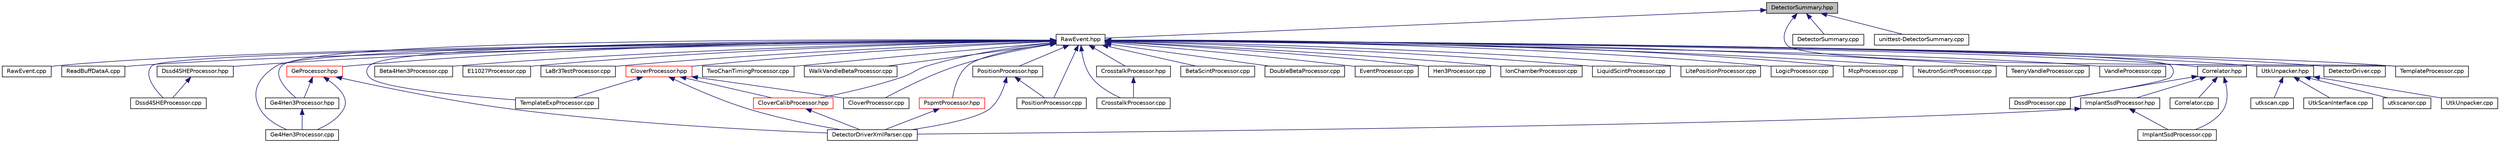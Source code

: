 digraph "DetectorSummary.hpp"
{
  edge [fontname="Helvetica",fontsize="10",labelfontname="Helvetica",labelfontsize="10"];
  node [fontname="Helvetica",fontsize="10",shape=record];
  Node1 [label="DetectorSummary.hpp",height=0.2,width=0.4,color="black", fillcolor="grey75", style="filled", fontcolor="black"];
  Node1 -> Node2 [dir="back",color="midnightblue",fontsize="10",style="solid",fontname="Helvetica"];
  Node2 [label="RawEvent.hpp",height=0.2,width=0.4,color="black", fillcolor="white", style="filled",URL="$d0/d24/_raw_event_8hpp.html",tooltip="Header file for the rawevent. "];
  Node2 -> Node3 [dir="back",color="midnightblue",fontsize="10",style="solid",fontname="Helvetica"];
  Node3 [label="Correlator.hpp",height=0.2,width=0.4,color="black", fillcolor="white", style="filled",URL="$d5/dc9/_correlator_8hpp.html",tooltip="Header file for correlation. "];
  Node3 -> Node4 [dir="back",color="midnightblue",fontsize="10",style="solid",fontname="Helvetica"];
  Node4 [label="Correlator.cpp",height=0.2,width=0.4,color="black", fillcolor="white", style="filled",URL="$d3/d79/_correlator_8cpp.html",tooltip="Correlates events. "];
  Node3 -> Node5 [dir="back",color="midnightblue",fontsize="10",style="solid",fontname="Helvetica"];
  Node5 [label="ImplantSsdProcessor.hpp",height=0.2,width=0.4,color="black", fillcolor="white", style="filled",URL="$d7/d7f/_implant_ssd_processor_8hpp.html",tooltip="Header file for an SSD detector for implantation and correlation. "];
  Node5 -> Node6 [dir="back",color="midnightblue",fontsize="10",style="solid",fontname="Helvetica"];
  Node6 [label="DetectorDriverXmlParser.cpp",height=0.2,width=0.4,color="black", fillcolor="white", style="filled",URL="$dc/d67/_detector_driver_xml_parser_8cpp.html",tooltip="Class to parse the DetectorDriver node. "];
  Node5 -> Node7 [dir="back",color="midnightblue",fontsize="10",style="solid",fontname="Helvetica"];
  Node7 [label="ImplantSsdProcessor.cpp",height=0.2,width=0.4,color="black", fillcolor="white", style="filled",URL="$d9/d43/_implant_ssd_processor_8cpp.html",tooltip="Handles ssd:implant detectors. "];
  Node3 -> Node8 [dir="back",color="midnightblue",fontsize="10",style="solid",fontname="Helvetica"];
  Node8 [label="DssdProcessor.cpp",height=0.2,width=0.4,color="black", fillcolor="white", style="filled",URL="$d5/d0b/_dssd_processor_8cpp.html",tooltip="Processes DSSD events. "];
  Node3 -> Node7 [dir="back",color="midnightblue",fontsize="10",style="solid",fontname="Helvetica"];
  Node2 -> Node9 [dir="back",color="midnightblue",fontsize="10",style="solid",fontname="Helvetica"];
  Node9 [label="UtkUnpacker.hpp",height=0.2,width=0.4,color="black", fillcolor="white", style="filled",URL="$d0/d9c/_utk_unpacker_8hpp.html"];
  Node9 -> Node10 [dir="back",color="midnightblue",fontsize="10",style="solid",fontname="Helvetica"];
  Node10 [label="utkscan.cpp",height=0.2,width=0.4,color="black", fillcolor="white", style="filled",URL="$d7/d8c/utkscan_8cpp.html"];
  Node9 -> Node11 [dir="back",color="midnightblue",fontsize="10",style="solid",fontname="Helvetica"];
  Node11 [label="UtkScanInterface.cpp",height=0.2,width=0.4,color="black", fillcolor="white", style="filled",URL="$d6/d72/_utk_scan_interface_8cpp.html",tooltip="Derived class handling the interface with utkscan. "];
  Node9 -> Node12 [dir="back",color="midnightblue",fontsize="10",style="solid",fontname="Helvetica"];
  Node12 [label="utkscanor.cpp",height=0.2,width=0.4,color="black", fillcolor="white", style="filled",URL="$d1/dd5/utkscanor_8cpp.html"];
  Node9 -> Node13 [dir="back",color="midnightblue",fontsize="10",style="solid",fontname="Helvetica"];
  Node13 [label="UtkUnpacker.cpp",height=0.2,width=0.4,color="black", fillcolor="white", style="filled",URL="$df/d40/_utk_unpacker_8cpp.html",tooltip="A child of the Unpacker class that is used to replace some of the functionality of the PixieStd..."];
  Node2 -> Node14 [dir="back",color="midnightblue",fontsize="10",style="solid",fontname="Helvetica"];
  Node14 [label="DetectorDriver.cpp",height=0.2,width=0.4,color="black", fillcolor="white", style="filled",URL="$d4/df5/_detector_driver_8cpp.html",tooltip="Main driver for event processing. "];
  Node2 -> Node15 [dir="back",color="midnightblue",fontsize="10",style="solid",fontname="Helvetica"];
  Node15 [label="RawEvent.cpp",height=0.2,width=0.4,color="black", fillcolor="white", style="filled",URL="$db/d1e/_raw_event_8cpp.html",tooltip="defines functions associated with a rawevent "];
  Node2 -> Node16 [dir="back",color="midnightblue",fontsize="10",style="solid",fontname="Helvetica"];
  Node16 [label="ReadBuffDataA.cpp",height=0.2,width=0.4,color="black", fillcolor="white", style="filled",URL="$df/d98/_read_buff_data_a_8cpp.html",tooltip="retrieve data from raw buffer array ibuf "];
  Node2 -> Node17 [dir="back",color="midnightblue",fontsize="10",style="solid",fontname="Helvetica"];
  Node17 [label="CrosstalkProcessor.hpp",height=0.2,width=0.4,color="black", fillcolor="white", style="filled",URL="$dc/d3f/_crosstalk_processor_8hpp.html",tooltip="A Crosstalk class to be used to build others. "];
  Node17 -> Node18 [dir="back",color="midnightblue",fontsize="10",style="solid",fontname="Helvetica"];
  Node18 [label="CrosstalkProcessor.cpp",height=0.2,width=0.4,color="black", fillcolor="white", style="filled",URL="$d9/d45/_crosstalk_processor_8cpp.html",tooltip="A Template processor class that can be used to build your own. "];
  Node2 -> Node19 [dir="back",color="midnightblue",fontsize="10",style="solid",fontname="Helvetica"];
  Node19 [label="Dssd4SHEProcessor.hpp",height=0.2,width=0.4,color="black", fillcolor="white", style="filled",URL="$d0/d02/_dssd4_s_h_e_processor_8hpp.html"];
  Node19 -> Node20 [dir="back",color="midnightblue",fontsize="10",style="solid",fontname="Helvetica"];
  Node20 [label="Dssd4SHEProcessor.cpp",height=0.2,width=0.4,color="black", fillcolor="white", style="filled",URL="$d1/d8f/_dssd4_s_h_e_processor_8cpp.html"];
  Node2 -> Node21 [dir="back",color="midnightblue",fontsize="10",style="solid",fontname="Helvetica"];
  Node21 [label="Ge4Hen3Processor.hpp",height=0.2,width=0.4,color="black", fillcolor="white", style="filled",URL="$d8/d6d/_ge4_hen3_processor_8hpp.html"];
  Node21 -> Node22 [dir="back",color="midnightblue",fontsize="10",style="solid",fontname="Helvetica"];
  Node22 [label="Ge4Hen3Processor.cpp",height=0.2,width=0.4,color="black", fillcolor="white", style="filled",URL="$d7/d18/_ge4_hen3_processor_8cpp.html"];
  Node2 -> Node23 [dir="back",color="midnightblue",fontsize="10",style="solid",fontname="Helvetica"];
  Node23 [label="Beta4Hen3Processor.cpp",height=0.2,width=0.4,color="black", fillcolor="white", style="filled",URL="$dd/df6/_beta4_hen3_processor_8cpp.html"];
  Node2 -> Node18 [dir="back",color="midnightblue",fontsize="10",style="solid",fontname="Helvetica"];
  Node2 -> Node20 [dir="back",color="midnightblue",fontsize="10",style="solid",fontname="Helvetica"];
  Node2 -> Node24 [dir="back",color="midnightblue",fontsize="10",style="solid",fontname="Helvetica"];
  Node24 [label="E11027Processor.cpp",height=0.2,width=0.4,color="black", fillcolor="white", style="filled",URL="$d1/d8b/_e11027_processor_8cpp.html",tooltip="Class that handles outputting MONA-LISA-SWEEPER timestamps from the E11027 experiment conducted at NS..."];
  Node2 -> Node22 [dir="back",color="midnightblue",fontsize="10",style="solid",fontname="Helvetica"];
  Node2 -> Node25 [dir="back",color="midnightblue",fontsize="10",style="solid",fontname="Helvetica"];
  Node25 [label="LaBr3TestProcessor.cpp",height=0.2,width=0.4,color="black", fillcolor="white", style="filled",URL="$d2/d5d/_la_br3_test_processor_8cpp.html",tooltip="A LaBr3Test processor class that can be used to build your own. "];
  Node2 -> Node26 [dir="back",color="midnightblue",fontsize="10",style="solid",fontname="Helvetica"];
  Node26 [label="TemplateExpProcessor.cpp",height=0.2,width=0.4,color="black", fillcolor="white", style="filled",URL="$de/dd7/_template_exp_processor_8cpp.html",tooltip="Example class for experiment specific setups. "];
  Node2 -> Node27 [dir="back",color="midnightblue",fontsize="10",style="solid",fontname="Helvetica"];
  Node27 [label="TwoChanTimingProcessor.cpp",height=0.2,width=0.4,color="black", fillcolor="white", style="filled",URL="$dc/da5/_two_chan_timing_processor_8cpp.html",tooltip="Analyzes data from a simple Two channel Timing setup. "];
  Node2 -> Node28 [dir="back",color="midnightblue",fontsize="10",style="solid",fontname="Helvetica"];
  Node28 [label="WalkVandleBetaProcessor.cpp",height=0.2,width=0.4,color="black", fillcolor="white", style="filled",URL="$da/d74/_walk_vandle_beta_processor_8cpp.html",tooltip="A class to determine the walk between Vandle and the LeRIBSS betas. "];
  Node2 -> Node29 [dir="back",color="midnightblue",fontsize="10",style="solid",fontname="Helvetica"];
  Node29 [label="CloverCalibProcessor.hpp",height=0.2,width=0.4,color="red", fillcolor="white", style="filled",URL="$de/d51/_clover_calib_processor_8hpp.html",tooltip="Processor for germanium detectors - calibration. "];
  Node29 -> Node6 [dir="back",color="midnightblue",fontsize="10",style="solid",fontname="Helvetica"];
  Node2 -> Node30 [dir="back",color="midnightblue",fontsize="10",style="solid",fontname="Helvetica"];
  Node30 [label="CloverProcessor.hpp",height=0.2,width=0.4,color="red", fillcolor="white", style="filled",URL="$d0/de3/_clover_processor_8hpp.html",tooltip="Processor for Clovers. "];
  Node30 -> Node6 [dir="back",color="midnightblue",fontsize="10",style="solid",fontname="Helvetica"];
  Node30 -> Node26 [dir="back",color="midnightblue",fontsize="10",style="solid",fontname="Helvetica"];
  Node30 -> Node29 [dir="back",color="midnightblue",fontsize="10",style="solid",fontname="Helvetica"];
  Node30 -> Node31 [dir="back",color="midnightblue",fontsize="10",style="solid",fontname="Helvetica"];
  Node31 [label="CloverProcessor.cpp",height=0.2,width=0.4,color="black", fillcolor="white", style="filled",URL="$da/d91/_clover_processor_8cpp.html",tooltip="Implementation for germanium processor. "];
  Node2 -> Node32 [dir="back",color="midnightblue",fontsize="10",style="solid",fontname="Helvetica"];
  Node32 [label="GeProcessor.hpp",height=0.2,width=0.4,color="red", fillcolor="white", style="filled",URL="$d5/d18/_ge_processor_8hpp.html",tooltip="Processor for germanium detectors. "];
  Node32 -> Node6 [dir="back",color="midnightblue",fontsize="10",style="solid",fontname="Helvetica"];
  Node32 -> Node21 [dir="back",color="midnightblue",fontsize="10",style="solid",fontname="Helvetica"];
  Node32 -> Node22 [dir="back",color="midnightblue",fontsize="10",style="solid",fontname="Helvetica"];
  Node2 -> Node33 [dir="back",color="midnightblue",fontsize="10",style="solid",fontname="Helvetica"];
  Node33 [label="PositionProcessor.hpp",height=0.2,width=0.4,color="black", fillcolor="white", style="filled",URL="$d7/da0/_position_processor_8hpp.html",tooltip="Handle QDCs for the position sensitive detector. "];
  Node33 -> Node6 [dir="back",color="midnightblue",fontsize="10",style="solid",fontname="Helvetica"];
  Node33 -> Node34 [dir="back",color="midnightblue",fontsize="10",style="solid",fontname="Helvetica"];
  Node34 [label="PositionProcessor.cpp",height=0.2,width=0.4,color="black", fillcolor="white", style="filled",URL="$dc/d4d/_position_processor_8cpp.html",tooltip="Handle some QDC action to determine positions in a strip detector. "];
  Node2 -> Node35 [dir="back",color="midnightblue",fontsize="10",style="solid",fontname="Helvetica"];
  Node35 [label="PspmtProcessor.hpp",height=0.2,width=0.4,color="red", fillcolor="white", style="filled",URL="$d7/d20/_pspmt_processor_8hpp.html",tooltip="A processor to handle pixelated PMTs. "];
  Node35 -> Node6 [dir="back",color="midnightblue",fontsize="10",style="solid",fontname="Helvetica"];
  Node2 -> Node36 [dir="back",color="midnightblue",fontsize="10",style="solid",fontname="Helvetica"];
  Node36 [label="BetaScintProcessor.cpp",height=0.2,width=0.4,color="black", fillcolor="white", style="filled",URL="$d0/d37/_beta_scint_processor_8cpp.html"];
  Node2 -> Node31 [dir="back",color="midnightblue",fontsize="10",style="solid",fontname="Helvetica"];
  Node2 -> Node37 [dir="back",color="midnightblue",fontsize="10",style="solid",fontname="Helvetica"];
  Node37 [label="DoubleBetaProcessor.cpp",height=0.2,width=0.4,color="black", fillcolor="white", style="filled",URL="$d6/d1f/_double_beta_processor_8cpp.html",tooltip="A DoubleBeta processor class that can be used to analyze double beta detectors. "];
  Node2 -> Node8 [dir="back",color="midnightblue",fontsize="10",style="solid",fontname="Helvetica"];
  Node2 -> Node38 [dir="back",color="midnightblue",fontsize="10",style="solid",fontname="Helvetica"];
  Node38 [label="EventProcessor.cpp",height=0.2,width=0.4,color="black", fillcolor="white", style="filled",URL="$d2/de4/_event_processor_8cpp.html",tooltip="Implementation of a generic event processor. "];
  Node2 -> Node39 [dir="back",color="midnightblue",fontsize="10",style="solid",fontname="Helvetica"];
  Node39 [label="Hen3Processor.cpp",height=0.2,width=0.4,color="black", fillcolor="white", style="filled",URL="$d7/d49/_hen3_processor_8cpp.html"];
  Node2 -> Node40 [dir="back",color="midnightblue",fontsize="10",style="solid",fontname="Helvetica"];
  Node40 [label="IonChamberProcessor.cpp",height=0.2,width=0.4,color="black", fillcolor="white", style="filled",URL="$d3/d01/_ion_chamber_processor_8cpp.html",tooltip="implementation for ion chambers "];
  Node2 -> Node41 [dir="back",color="midnightblue",fontsize="10",style="solid",fontname="Helvetica"];
  Node41 [label="LiquidScintProcessor.cpp",height=0.2,width=0.4,color="black", fillcolor="white", style="filled",URL="$d2/d61/_liquid_scint_processor_8cpp.html"];
  Node2 -> Node42 [dir="back",color="midnightblue",fontsize="10",style="solid",fontname="Helvetica"];
  Node42 [label="LitePositionProcessor.cpp",height=0.2,width=0.4,color="black", fillcolor="white", style="filled",URL="$d1/deb/_lite_position_processor_8cpp.html",tooltip="Handle some QDC action to determine positions in a strip detector. "];
  Node2 -> Node43 [dir="back",color="midnightblue",fontsize="10",style="solid",fontname="Helvetica"];
  Node43 [label="LogicProcessor.cpp",height=0.2,width=0.4,color="black", fillcolor="white", style="filled",URL="$d8/d5f/_logic_processor_8cpp.html",tooltip="handling of logic events, derived from MtcProcessor.cpp "];
  Node2 -> Node44 [dir="back",color="midnightblue",fontsize="10",style="solid",fontname="Helvetica"];
  Node44 [label="McpProcessor.cpp",height=0.2,width=0.4,color="black", fillcolor="white", style="filled",URL="$da/d74/_mcp_processor_8cpp.html",tooltip="Handles MCP detectors. "];
  Node2 -> Node45 [dir="back",color="midnightblue",fontsize="10",style="solid",fontname="Helvetica"];
  Node45 [label="NeutronScintProcessor.cpp",height=0.2,width=0.4,color="black", fillcolor="white", style="filled",URL="$d9/df3/_neutron_scint_processor_8cpp.html"];
  Node2 -> Node34 [dir="back",color="midnightblue",fontsize="10",style="solid",fontname="Helvetica"];
  Node2 -> Node46 [dir="back",color="midnightblue",fontsize="10",style="solid",fontname="Helvetica"];
  Node46 [label="TeenyVandleProcessor.cpp",height=0.2,width=0.4,color="black", fillcolor="white", style="filled",URL="$dc/dbb/_teeny_vandle_processor_8cpp.html",tooltip="A Template processor class that can be used to build your own. "];
  Node2 -> Node47 [dir="back",color="midnightblue",fontsize="10",style="solid",fontname="Helvetica"];
  Node47 [label="TemplateProcessor.cpp",height=0.2,width=0.4,color="black", fillcolor="white", style="filled",URL="$dd/d27/_template_processor_8cpp.html",tooltip="A Template processor class that can be used to build your own. "];
  Node2 -> Node48 [dir="back",color="midnightblue",fontsize="10",style="solid",fontname="Helvetica"];
  Node48 [label="VandleProcessor.cpp",height=0.2,width=0.4,color="black", fillcolor="white", style="filled",URL="$d8/d7f/_vandle_processor_8cpp.html",tooltip="Processes information for VANDLE. "];
  Node1 -> Node49 [dir="back",color="midnightblue",fontsize="10",style="solid",fontname="Helvetica"];
  Node49 [label="DetectorSummary.cpp",height=0.2,width=0.4,color="black", fillcolor="white", style="filled",URL="$da/d64/_detector_summary_8cpp.html"];
  Node1 -> Node50 [dir="back",color="midnightblue",fontsize="10",style="solid",fontname="Helvetica"];
  Node50 [label="unittest-DetectorSummary.cpp",height=0.2,width=0.4,color="black", fillcolor="white", style="filled",URL="$df/df6/unittest-_detector_summary_8cpp.html"];
  Node1 -> Node47 [dir="back",color="midnightblue",fontsize="10",style="solid",fontname="Helvetica"];
}
